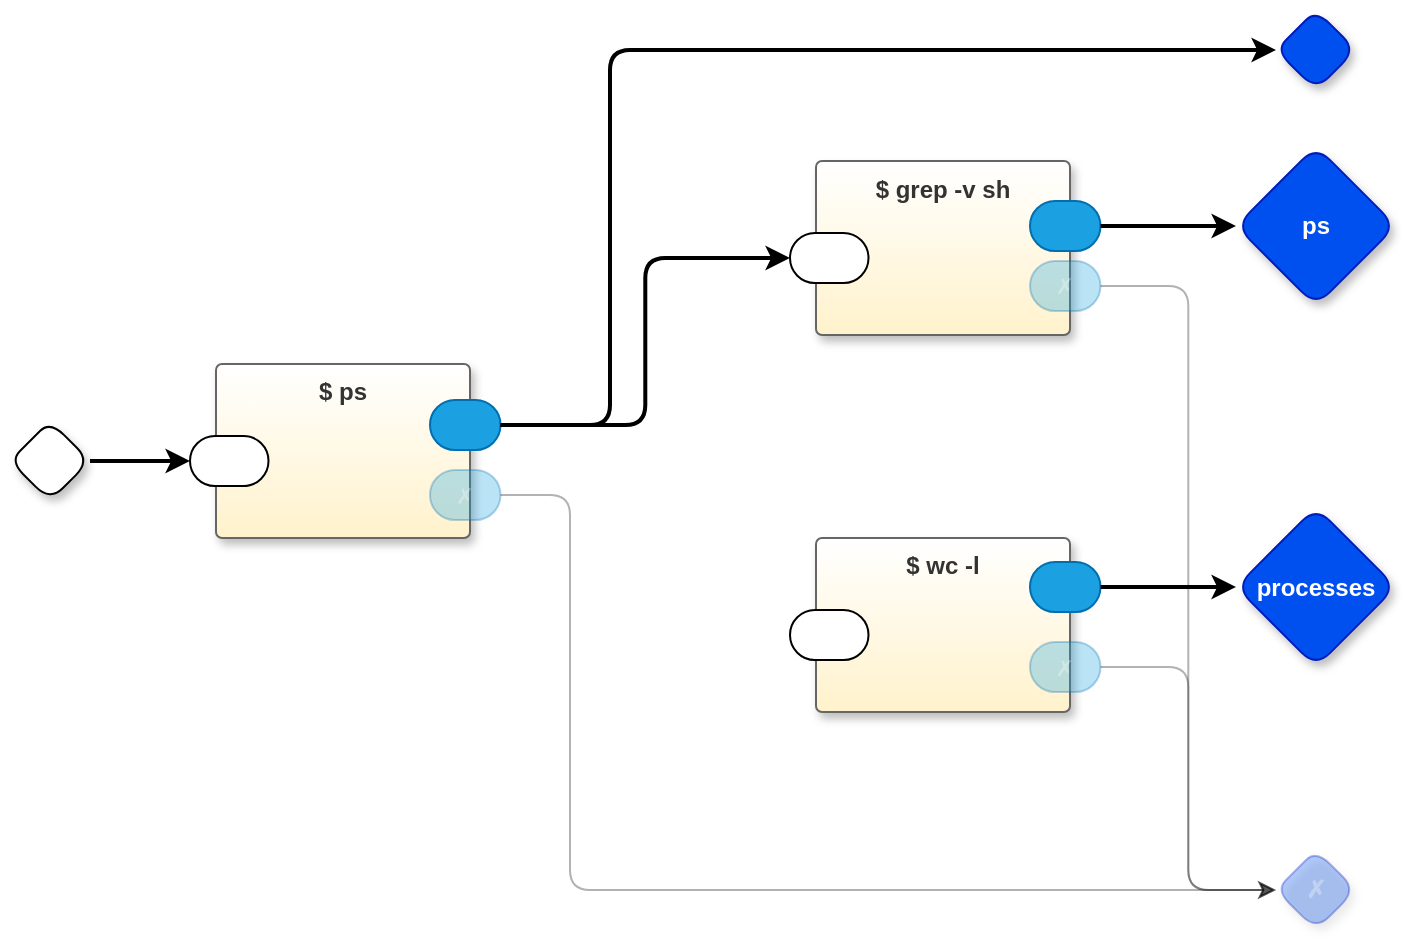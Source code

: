 <mxfile version="24.0.4" type="device" pages="2">
  <diagram name="main" id="m0zTKrYATkNEm8Ja8VeW">
    <mxGraphModel dx="1114" dy="1824" grid="1" gridSize="10" guides="1" tooltips="1" connect="1" arrows="1" fold="1" page="1" pageScale="1" pageWidth="850" pageHeight="1100" math="0" shadow="0">
      <root>
        <mxCell id="0" />
        <mxCell id="1" parent="0" />
        <mxCell id="i6AOonY0CT-YcksU9l_V-1" style="edgeStyle=orthogonalEdgeStyle;rounded=1;orthogonalLoop=1;jettySize=auto;html=1;exitX=1;exitY=0.5;exitDx=0;exitDy=0;exitPerimeter=0;entryX=0;entryY=0.5;entryDx=0;entryDy=0;entryPerimeter=0;strokeWidth=2;" parent="1" source="i6AOonY0CT-YcksU9l_V-18" target="i6AOonY0CT-YcksU9l_V-5" edge="1">
          <mxGeometry relative="1" as="geometry" />
        </mxCell>
        <mxCell id="i6AOonY0CT-YcksU9l_V-3" value="ps" style="rhombus;whiteSpace=wrap;html=1;rounded=1;fillColor=#0050ef;fontColor=#ffffff;strokeColor=#001DBC;fontStyle=1;glass=0;sketch=0;fontSize=12;points=[[0,0.5,0,0,0],[0.5,0,0,0,0],[0.5,1,0,0,0],[1,0.5,0,0,0]];shadow=1;" parent="1" vertex="1">
          <mxGeometry x="713" y="-152" width="80" height="80" as="geometry" />
        </mxCell>
        <mxCell id="i6AOonY0CT-YcksU9l_V-4" value="$ ps" style="rounded=1;whiteSpace=wrap;html=1;sketch=0;container=1;recursiveResize=0;verticalAlign=top;arcSize=6;fontStyle=1;autosize=0;points=[];absoluteArcSize=1;shadow=1;strokeColor=#666666;fillColor=#FFFFFF;fontColor=#333333;connectable=0;gradientColor=#FFF2CC;" parent="1" vertex="1">
          <mxGeometry x="203" y="-43" width="127" height="87" as="geometry">
            <mxRectangle x="-98" y="-1230" width="99" height="26" as="alternateBounds" />
          </mxGeometry>
        </mxCell>
        <mxCell id="i6AOonY0CT-YcksU9l_V-5" value="" style="rounded=1;whiteSpace=wrap;html=1;sketch=0;points=[[0,0.5,0,0,0],[1,0.5,0,0,0]];arcSize=50;" parent="i6AOonY0CT-YcksU9l_V-4" vertex="1">
          <mxGeometry x="-13" y="36" width="39.25" height="25" as="geometry" />
        </mxCell>
        <mxCell id="i6AOonY0CT-YcksU9l_V-6" value="" style="rounded=1;whiteSpace=wrap;html=1;sketch=0;points=[[0,0.5,0,0,0],[1,0.5,0,0,0]];fillColor=#1ba1e2;fontColor=#ffffff;strokeColor=#006EAF;arcSize=50;" parent="i6AOonY0CT-YcksU9l_V-4" vertex="1">
          <mxGeometry x="107" y="18" width="35.25" height="25" as="geometry" />
        </mxCell>
        <mxCell id="hAjOqEyjSD74-ecobbq9-2" value="✗" style="rounded=1;whiteSpace=wrap;html=1;sketch=0;points=[[0,0.5,0,0,0],[1,0.5,0,0,0]];fillColor=#1ba1e2;fontColor=#ffffff;strokeColor=#006EAF;arcSize=50;fontFamily=Helvetica;fontSize=11;textOpacity=30;opacity=30;" vertex="1" parent="i6AOonY0CT-YcksU9l_V-4">
          <mxGeometry x="107" y="53" width="35.25" height="25" as="geometry" />
        </mxCell>
        <mxCell id="i6AOonY0CT-YcksU9l_V-14" value="processes" style="rhombus;whiteSpace=wrap;html=1;rounded=1;fillColor=#0050ef;fontColor=#ffffff;strokeColor=#001DBC;fontStyle=1;glass=0;sketch=0;fontSize=12;points=[[0,0.5,0,0,0],[0.5,0,0,0,0],[0.5,1,0,0,0],[1,0.5,0,0,0]];shadow=1;" parent="1" vertex="1">
          <mxGeometry x="713" y="28.5" width="80" height="80" as="geometry" />
        </mxCell>
        <mxCell id="i6AOonY0CT-YcksU9l_V-16" style="edgeStyle=orthogonalEdgeStyle;rounded=1;orthogonalLoop=1;jettySize=auto;html=1;exitX=1;exitY=0.5;exitDx=0;exitDy=0;exitPerimeter=0;entryX=0;entryY=0.5;entryDx=0;entryDy=0;entryPerimeter=0;curved=0;strokeWidth=2;" parent="1" source="i6AOonY0CT-YcksU9l_V-6" target="hAjOqEyjSD74-ecobbq9-9" edge="1">
          <mxGeometry relative="1" as="geometry">
            <Array as="points">
              <mxPoint x="400" y="-12" />
              <mxPoint x="400" y="-200" />
            </Array>
          </mxGeometry>
        </mxCell>
        <mxCell id="i6AOonY0CT-YcksU9l_V-18" value="" style="rhombus;whiteSpace=wrap;html=1;rounded=1;fontStyle=1;glass=0;sketch=0;fontSize=12;points=[[0,0.5,0,0,0],[0.5,0,0,0,0],[0.5,1,0,0,0],[1,0.5,0,0,0]];shadow=1;" parent="1" vertex="1">
          <mxGeometry x="100" y="-14.5" width="40" height="40" as="geometry" />
        </mxCell>
        <mxCell id="i6AOonY0CT-YcksU9l_V-20" value="$ grep -v sh" style="rounded=1;whiteSpace=wrap;html=1;sketch=0;container=1;recursiveResize=0;verticalAlign=top;arcSize=6;fontStyle=1;autosize=0;points=[];absoluteArcSize=1;shadow=1;strokeColor=#666666;fillColor=#FFFFFF;fontColor=#333333;connectable=0;gradientColor=#FFF2CC;" parent="1" vertex="1">
          <mxGeometry x="503" y="-144.5" width="127" height="87" as="geometry">
            <mxRectangle x="-98" y="-1230" width="99" height="26" as="alternateBounds" />
          </mxGeometry>
        </mxCell>
        <mxCell id="i6AOonY0CT-YcksU9l_V-21" value="" style="rounded=1;whiteSpace=wrap;html=1;sketch=0;points=[[0,0.5,0,0,0],[1,0.5,0,0,0]];arcSize=50;" parent="i6AOonY0CT-YcksU9l_V-20" vertex="1">
          <mxGeometry x="-13" y="36" width="39.25" height="25" as="geometry" />
        </mxCell>
        <mxCell id="i6AOonY0CT-YcksU9l_V-22" value="" style="rounded=1;whiteSpace=wrap;html=1;sketch=0;points=[[0,0.5,0,0,0],[1,0.5,0,0,0]];fillColor=#1ba1e2;fontColor=#ffffff;strokeColor=#006EAF;arcSize=50;" parent="i6AOonY0CT-YcksU9l_V-20" vertex="1">
          <mxGeometry x="107" y="20" width="35.25" height="25" as="geometry" />
        </mxCell>
        <mxCell id="hAjOqEyjSD74-ecobbq9-3" value="✗" style="rounded=1;whiteSpace=wrap;html=1;sketch=0;points=[[0,0.5,0,0,0],[1,0.5,0,0,0]];fillColor=#1ba1e2;fontColor=#ffffff;strokeColor=#006EAF;arcSize=50;fontFamily=Helvetica;fontSize=11;textOpacity=30;opacity=30;" vertex="1" parent="i6AOonY0CT-YcksU9l_V-20">
          <mxGeometry x="107" y="50" width="35.25" height="25" as="geometry" />
        </mxCell>
        <mxCell id="i6AOonY0CT-YcksU9l_V-23" value="$ wc -l" style="rounded=1;whiteSpace=wrap;html=1;sketch=0;container=1;recursiveResize=0;verticalAlign=top;arcSize=6;fontStyle=1;autosize=0;points=[];absoluteArcSize=1;shadow=1;strokeColor=#666666;fillColor=#FFFFFF;fontColor=#333333;connectable=0;gradientColor=#FFF2CC;" parent="1" vertex="1">
          <mxGeometry x="503" y="44" width="127" height="87" as="geometry">
            <mxRectangle x="-98" y="-1230" width="99" height="26" as="alternateBounds" />
          </mxGeometry>
        </mxCell>
        <mxCell id="i6AOonY0CT-YcksU9l_V-24" value="" style="rounded=1;whiteSpace=wrap;html=1;sketch=0;points=[[0,0.5,0,0,0],[1,0.5,0,0,0]];arcSize=50;" parent="i6AOonY0CT-YcksU9l_V-23" vertex="1">
          <mxGeometry x="-13" y="36" width="39.25" height="25" as="geometry" />
        </mxCell>
        <mxCell id="i6AOonY0CT-YcksU9l_V-25" value="" style="rounded=1;whiteSpace=wrap;html=1;sketch=0;points=[[0,0.5,0,0,0],[1,0.5,0,0,0]];fillColor=#1ba1e2;fontColor=#ffffff;strokeColor=#006EAF;arcSize=50;" parent="i6AOonY0CT-YcksU9l_V-23" vertex="1">
          <mxGeometry x="107" y="12" width="35.25" height="25" as="geometry" />
        </mxCell>
        <mxCell id="hAjOqEyjSD74-ecobbq9-4" value="✗" style="rounded=1;whiteSpace=wrap;html=1;sketch=0;points=[[0,0.5,0,0,0],[1,0.5,0,0,0]];fillColor=#1ba1e2;fontColor=#ffffff;strokeColor=#006EAF;arcSize=50;fontFamily=Helvetica;fontSize=11;textOpacity=30;opacity=30;" vertex="1" parent="i6AOonY0CT-YcksU9l_V-23">
          <mxGeometry x="107" y="52" width="35.25" height="25" as="geometry" />
        </mxCell>
        <mxCell id="i6AOonY0CT-YcksU9l_V-26" style="edgeStyle=orthogonalEdgeStyle;rounded=0;orthogonalLoop=1;jettySize=auto;html=1;exitX=1;exitY=0.5;exitDx=0;exitDy=0;exitPerimeter=0;entryX=0;entryY=0.5;entryDx=0;entryDy=0;entryPerimeter=0;strokeWidth=2;" parent="1" source="i6AOonY0CT-YcksU9l_V-25" target="i6AOonY0CT-YcksU9l_V-14" edge="1">
          <mxGeometry relative="1" as="geometry" />
        </mxCell>
        <mxCell id="i6AOonY0CT-YcksU9l_V-27" style="edgeStyle=orthogonalEdgeStyle;rounded=0;orthogonalLoop=1;jettySize=auto;html=1;strokeWidth=2;" parent="1" source="i6AOonY0CT-YcksU9l_V-22" target="i6AOonY0CT-YcksU9l_V-3" edge="1">
          <mxGeometry relative="1" as="geometry" />
        </mxCell>
        <mxCell id="hAjOqEyjSD74-ecobbq9-5" value="✗" style="rhombus;whiteSpace=wrap;html=1;rounded=1;fillColor=#0050ef;fontColor=#ffffff;strokeColor=#001DBC;fontStyle=1;glass=0;sketch=0;fontSize=12;points=[[0,0.5,0,0,0],[0.5,0,0,0,0],[0.5,1,0,0,0],[1,0.5,0,0,0]];shadow=1;opacity=30;textOpacity=30;" vertex="1" parent="1">
          <mxGeometry x="733" y="200" width="40" height="40" as="geometry" />
        </mxCell>
        <mxCell id="hAjOqEyjSD74-ecobbq9-6" style="edgeStyle=orthogonalEdgeStyle;rounded=1;orthogonalLoop=1;jettySize=auto;html=1;exitX=1;exitY=0.5;exitDx=0;exitDy=0;exitPerimeter=0;entryX=0;entryY=0.5;entryDx=0;entryDy=0;entryPerimeter=0;curved=0;opacity=30;" edge="1" parent="1" source="hAjOqEyjSD74-ecobbq9-4" target="hAjOqEyjSD74-ecobbq9-5">
          <mxGeometry relative="1" as="geometry" />
        </mxCell>
        <mxCell id="hAjOqEyjSD74-ecobbq9-7" style="edgeStyle=orthogonalEdgeStyle;curved=0;rounded=1;orthogonalLoop=1;jettySize=auto;html=1;exitX=1;exitY=0.5;exitDx=0;exitDy=0;exitPerimeter=0;entryX=0;entryY=0.5;entryDx=0;entryDy=0;entryPerimeter=0;opacity=30;strokeColor=default;align=center;verticalAlign=middle;fontFamily=Helvetica;fontSize=11;fontColor=default;labelBackgroundColor=default;endArrow=classic;" edge="1" parent="1" source="hAjOqEyjSD74-ecobbq9-3" target="hAjOqEyjSD74-ecobbq9-5">
          <mxGeometry relative="1" as="geometry" />
        </mxCell>
        <mxCell id="hAjOqEyjSD74-ecobbq9-8" style="edgeStyle=orthogonalEdgeStyle;curved=0;rounded=1;orthogonalLoop=1;jettySize=auto;html=1;exitX=1;exitY=0.5;exitDx=0;exitDy=0;exitPerimeter=0;entryX=0;entryY=0.5;entryDx=0;entryDy=0;entryPerimeter=0;opacity=30;strokeColor=default;align=center;verticalAlign=middle;fontFamily=Helvetica;fontSize=11;fontColor=default;labelBackgroundColor=default;endArrow=classic;" edge="1" parent="1" source="hAjOqEyjSD74-ecobbq9-2" target="hAjOqEyjSD74-ecobbq9-5">
          <mxGeometry relative="1" as="geometry">
            <Array as="points">
              <mxPoint x="380" y="23" />
              <mxPoint x="380" y="220" />
            </Array>
          </mxGeometry>
        </mxCell>
        <mxCell id="hAjOqEyjSD74-ecobbq9-9" value="" style="rhombus;whiteSpace=wrap;html=1;rounded=1;fontStyle=1;glass=0;sketch=0;fontSize=12;points=[[0,0.5,0,0,0],[0.5,0,0,0,0],[0.5,1,0,0,0],[1,0.5,0,0,0]];shadow=1;fillColor=#0050ef;fontColor=#ffffff;strokeColor=#001DBC;fontFamily=Helvetica;labelBackgroundColor=default;" vertex="1" parent="1">
          <mxGeometry x="733" y="-220" width="40" height="40" as="geometry" />
        </mxCell>
        <mxCell id="hAjOqEyjSD74-ecobbq9-12" style="edgeStyle=orthogonalEdgeStyle;curved=0;rounded=1;orthogonalLoop=1;jettySize=auto;html=1;exitX=1;exitY=0.5;exitDx=0;exitDy=0;exitPerimeter=0;entryX=0;entryY=0.5;entryDx=0;entryDy=0;entryPerimeter=0;strokeColor=default;strokeWidth=2;align=center;verticalAlign=middle;fontFamily=Helvetica;fontSize=11;fontColor=default;labelBackgroundColor=default;endArrow=classic;" edge="1" parent="1" source="i6AOonY0CT-YcksU9l_V-6" target="i6AOonY0CT-YcksU9l_V-21">
          <mxGeometry relative="1" as="geometry" />
        </mxCell>
      </root>
    </mxGraphModel>
  </diagram>
  <diagram id="tdX2_95LEIDNDVLNdQ2E" name="...">
    <mxGraphModel dx="1114" dy="693" grid="1" gridSize="10" guides="1" tooltips="1" connect="1" arrows="1" fold="1" page="1" pageScale="1" pageWidth="850" pageHeight="1100" math="0" shadow="0">
      <root>
        <mxCell id="0" />
        <mxCell id="1" parent="0" />
      </root>
    </mxGraphModel>
  </diagram>
</mxfile>
